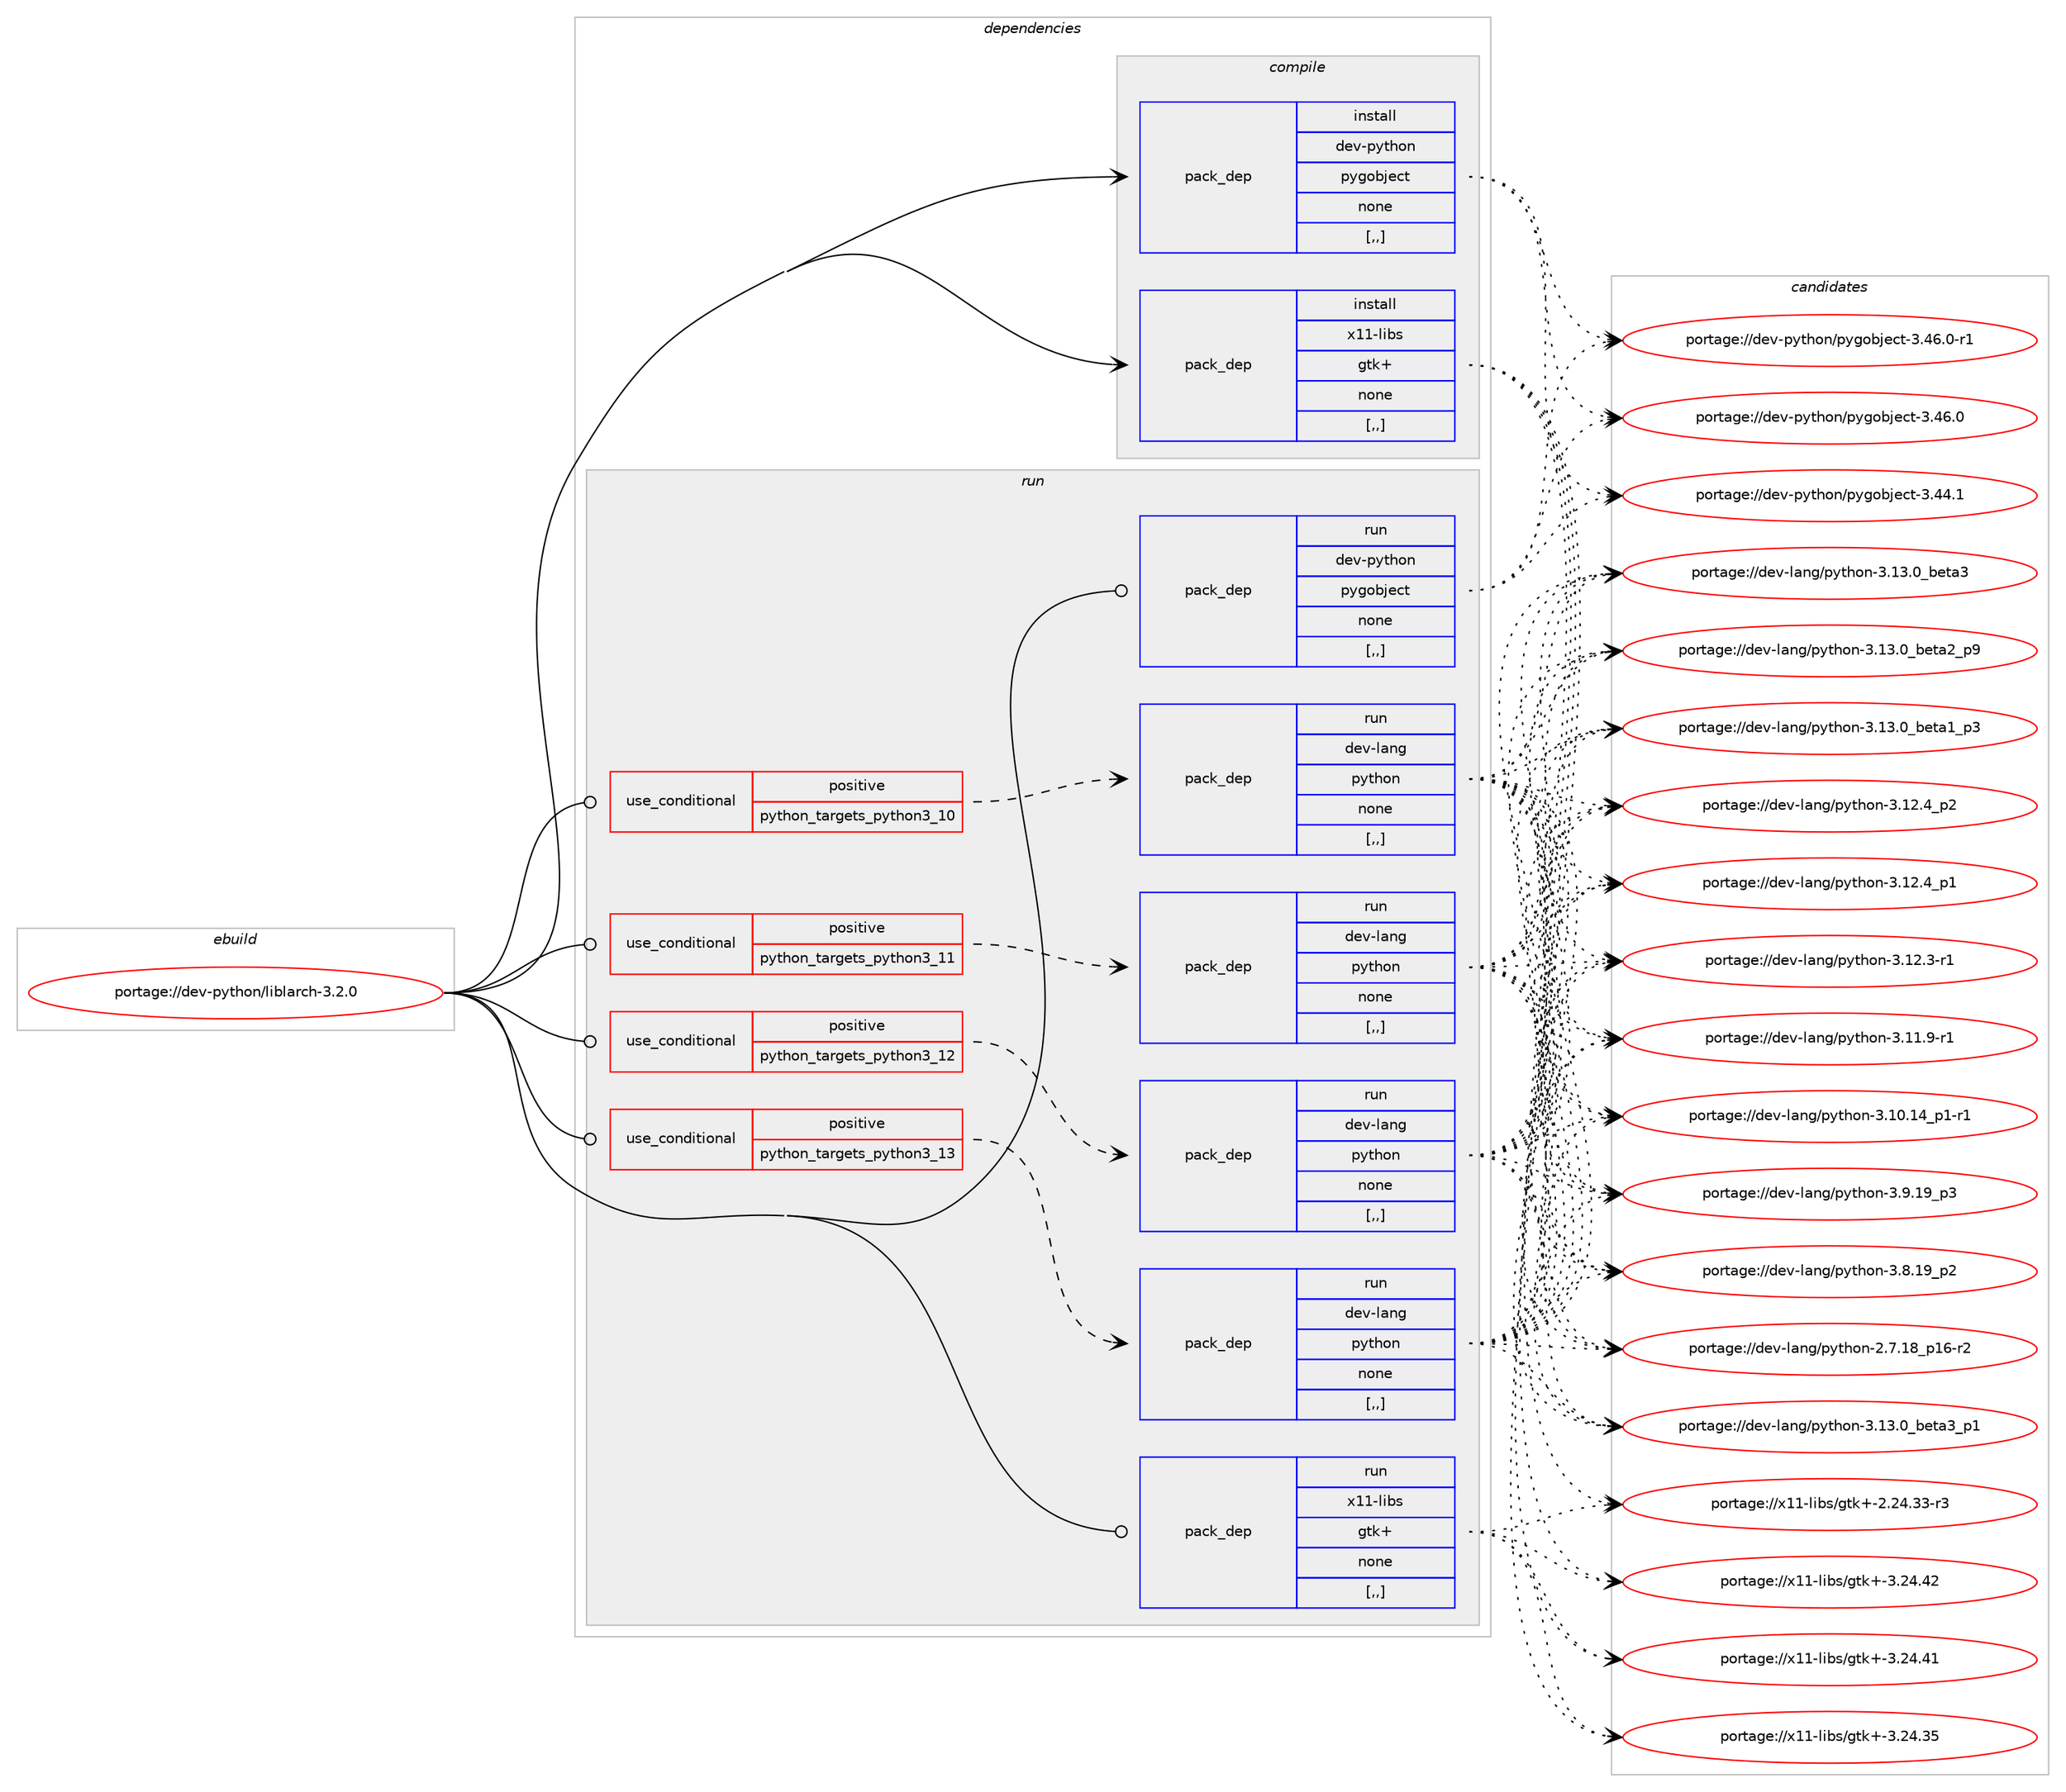 digraph prolog {

# *************
# Graph options
# *************

newrank=true;
concentrate=true;
compound=true;
graph [rankdir=LR,fontname=Helvetica,fontsize=10,ranksep=1.5];#, ranksep=2.5, nodesep=0.2];
edge  [arrowhead=vee];
node  [fontname=Helvetica,fontsize=10];

# **********
# The ebuild
# **********

subgraph cluster_leftcol {
color=gray;
label=<<i>ebuild</i>>;
id [label="portage://dev-python/liblarch-3.2.0", color=red, width=4, href="../dev-python/liblarch-3.2.0.svg"];
}

# ****************
# The dependencies
# ****************

subgraph cluster_midcol {
color=gray;
label=<<i>dependencies</i>>;
subgraph cluster_compile {
fillcolor="#eeeeee";
style=filled;
label=<<i>compile</i>>;
subgraph pack114173 {
dependency149586 [label=<<TABLE BORDER="0" CELLBORDER="1" CELLSPACING="0" CELLPADDING="4" WIDTH="220"><TR><TD ROWSPAN="6" CELLPADDING="30">pack_dep</TD></TR><TR><TD WIDTH="110">install</TD></TR><TR><TD>dev-python</TD></TR><TR><TD>pygobject</TD></TR><TR><TD>none</TD></TR><TR><TD>[,,]</TD></TR></TABLE>>, shape=none, color=blue];
}
id:e -> dependency149586:w [weight=20,style="solid",arrowhead="vee"];
subgraph pack114174 {
dependency149587 [label=<<TABLE BORDER="0" CELLBORDER="1" CELLSPACING="0" CELLPADDING="4" WIDTH="220"><TR><TD ROWSPAN="6" CELLPADDING="30">pack_dep</TD></TR><TR><TD WIDTH="110">install</TD></TR><TR><TD>x11-libs</TD></TR><TR><TD>gtk+</TD></TR><TR><TD>none</TD></TR><TR><TD>[,,]</TD></TR></TABLE>>, shape=none, color=blue];
}
id:e -> dependency149587:w [weight=20,style="solid",arrowhead="vee"];
}
subgraph cluster_compileandrun {
fillcolor="#eeeeee";
style=filled;
label=<<i>compile and run</i>>;
}
subgraph cluster_run {
fillcolor="#eeeeee";
style=filled;
label=<<i>run</i>>;
subgraph cond34164 {
dependency149588 [label=<<TABLE BORDER="0" CELLBORDER="1" CELLSPACING="0" CELLPADDING="4"><TR><TD ROWSPAN="3" CELLPADDING="10">use_conditional</TD></TR><TR><TD>positive</TD></TR><TR><TD>python_targets_python3_10</TD></TR></TABLE>>, shape=none, color=red];
subgraph pack114175 {
dependency149589 [label=<<TABLE BORDER="0" CELLBORDER="1" CELLSPACING="0" CELLPADDING="4" WIDTH="220"><TR><TD ROWSPAN="6" CELLPADDING="30">pack_dep</TD></TR><TR><TD WIDTH="110">run</TD></TR><TR><TD>dev-lang</TD></TR><TR><TD>python</TD></TR><TR><TD>none</TD></TR><TR><TD>[,,]</TD></TR></TABLE>>, shape=none, color=blue];
}
dependency149588:e -> dependency149589:w [weight=20,style="dashed",arrowhead="vee"];
}
id:e -> dependency149588:w [weight=20,style="solid",arrowhead="odot"];
subgraph cond34165 {
dependency149590 [label=<<TABLE BORDER="0" CELLBORDER="1" CELLSPACING="0" CELLPADDING="4"><TR><TD ROWSPAN="3" CELLPADDING="10">use_conditional</TD></TR><TR><TD>positive</TD></TR><TR><TD>python_targets_python3_11</TD></TR></TABLE>>, shape=none, color=red];
subgraph pack114176 {
dependency149591 [label=<<TABLE BORDER="0" CELLBORDER="1" CELLSPACING="0" CELLPADDING="4" WIDTH="220"><TR><TD ROWSPAN="6" CELLPADDING="30">pack_dep</TD></TR><TR><TD WIDTH="110">run</TD></TR><TR><TD>dev-lang</TD></TR><TR><TD>python</TD></TR><TR><TD>none</TD></TR><TR><TD>[,,]</TD></TR></TABLE>>, shape=none, color=blue];
}
dependency149590:e -> dependency149591:w [weight=20,style="dashed",arrowhead="vee"];
}
id:e -> dependency149590:w [weight=20,style="solid",arrowhead="odot"];
subgraph cond34166 {
dependency149592 [label=<<TABLE BORDER="0" CELLBORDER="1" CELLSPACING="0" CELLPADDING="4"><TR><TD ROWSPAN="3" CELLPADDING="10">use_conditional</TD></TR><TR><TD>positive</TD></TR><TR><TD>python_targets_python3_12</TD></TR></TABLE>>, shape=none, color=red];
subgraph pack114177 {
dependency149593 [label=<<TABLE BORDER="0" CELLBORDER="1" CELLSPACING="0" CELLPADDING="4" WIDTH="220"><TR><TD ROWSPAN="6" CELLPADDING="30">pack_dep</TD></TR><TR><TD WIDTH="110">run</TD></TR><TR><TD>dev-lang</TD></TR><TR><TD>python</TD></TR><TR><TD>none</TD></TR><TR><TD>[,,]</TD></TR></TABLE>>, shape=none, color=blue];
}
dependency149592:e -> dependency149593:w [weight=20,style="dashed",arrowhead="vee"];
}
id:e -> dependency149592:w [weight=20,style="solid",arrowhead="odot"];
subgraph cond34167 {
dependency149594 [label=<<TABLE BORDER="0" CELLBORDER="1" CELLSPACING="0" CELLPADDING="4"><TR><TD ROWSPAN="3" CELLPADDING="10">use_conditional</TD></TR><TR><TD>positive</TD></TR><TR><TD>python_targets_python3_13</TD></TR></TABLE>>, shape=none, color=red];
subgraph pack114178 {
dependency149595 [label=<<TABLE BORDER="0" CELLBORDER="1" CELLSPACING="0" CELLPADDING="4" WIDTH="220"><TR><TD ROWSPAN="6" CELLPADDING="30">pack_dep</TD></TR><TR><TD WIDTH="110">run</TD></TR><TR><TD>dev-lang</TD></TR><TR><TD>python</TD></TR><TR><TD>none</TD></TR><TR><TD>[,,]</TD></TR></TABLE>>, shape=none, color=blue];
}
dependency149594:e -> dependency149595:w [weight=20,style="dashed",arrowhead="vee"];
}
id:e -> dependency149594:w [weight=20,style="solid",arrowhead="odot"];
subgraph pack114179 {
dependency149596 [label=<<TABLE BORDER="0" CELLBORDER="1" CELLSPACING="0" CELLPADDING="4" WIDTH="220"><TR><TD ROWSPAN="6" CELLPADDING="30">pack_dep</TD></TR><TR><TD WIDTH="110">run</TD></TR><TR><TD>dev-python</TD></TR><TR><TD>pygobject</TD></TR><TR><TD>none</TD></TR><TR><TD>[,,]</TD></TR></TABLE>>, shape=none, color=blue];
}
id:e -> dependency149596:w [weight=20,style="solid",arrowhead="odot"];
subgraph pack114180 {
dependency149597 [label=<<TABLE BORDER="0" CELLBORDER="1" CELLSPACING="0" CELLPADDING="4" WIDTH="220"><TR><TD ROWSPAN="6" CELLPADDING="30">pack_dep</TD></TR><TR><TD WIDTH="110">run</TD></TR><TR><TD>x11-libs</TD></TR><TR><TD>gtk+</TD></TR><TR><TD>none</TD></TR><TR><TD>[,,]</TD></TR></TABLE>>, shape=none, color=blue];
}
id:e -> dependency149597:w [weight=20,style="solid",arrowhead="odot"];
}
}

# **************
# The candidates
# **************

subgraph cluster_choices {
rank=same;
color=gray;
label=<<i>candidates</i>>;

subgraph choice114173 {
color=black;
nodesep=1;
choice10010111845112121116104111110471121211031119810610199116455146525446484511449 [label="portage://dev-python/pygobject-3.46.0-r1", color=red, width=4,href="../dev-python/pygobject-3.46.0-r1.svg"];
choice1001011184511212111610411111047112121103111981061019911645514652544648 [label="portage://dev-python/pygobject-3.46.0", color=red, width=4,href="../dev-python/pygobject-3.46.0.svg"];
choice1001011184511212111610411111047112121103111981061019911645514652524649 [label="portage://dev-python/pygobject-3.44.1", color=red, width=4,href="../dev-python/pygobject-3.44.1.svg"];
dependency149586:e -> choice10010111845112121116104111110471121211031119810610199116455146525446484511449:w [style=dotted,weight="100"];
dependency149586:e -> choice1001011184511212111610411111047112121103111981061019911645514652544648:w [style=dotted,weight="100"];
dependency149586:e -> choice1001011184511212111610411111047112121103111981061019911645514652524649:w [style=dotted,weight="100"];
}
subgraph choice114174 {
color=black;
nodesep=1;
choice1204949451081059811547103116107434551465052465250 [label="portage://x11-libs/gtk+-3.24.42", color=red, width=4,href="../x11-libs/gtk+-3.24.42.svg"];
choice1204949451081059811547103116107434551465052465249 [label="portage://x11-libs/gtk+-3.24.41", color=red, width=4,href="../x11-libs/gtk+-3.24.41.svg"];
choice1204949451081059811547103116107434551465052465153 [label="portage://x11-libs/gtk+-3.24.35", color=red, width=4,href="../x11-libs/gtk+-3.24.35.svg"];
choice12049494510810598115471031161074345504650524651514511451 [label="portage://x11-libs/gtk+-2.24.33-r3", color=red, width=4,href="../x11-libs/gtk+-2.24.33-r3.svg"];
dependency149587:e -> choice1204949451081059811547103116107434551465052465250:w [style=dotted,weight="100"];
dependency149587:e -> choice1204949451081059811547103116107434551465052465249:w [style=dotted,weight="100"];
dependency149587:e -> choice1204949451081059811547103116107434551465052465153:w [style=dotted,weight="100"];
dependency149587:e -> choice12049494510810598115471031161074345504650524651514511451:w [style=dotted,weight="100"];
}
subgraph choice114175 {
color=black;
nodesep=1;
choice10010111845108971101034711212111610411111045514649514648959810111697519511249 [label="portage://dev-lang/python-3.13.0_beta3_p1", color=red, width=4,href="../dev-lang/python-3.13.0_beta3_p1.svg"];
choice1001011184510897110103471121211161041111104551464951464895981011169751 [label="portage://dev-lang/python-3.13.0_beta3", color=red, width=4,href="../dev-lang/python-3.13.0_beta3.svg"];
choice10010111845108971101034711212111610411111045514649514648959810111697509511257 [label="portage://dev-lang/python-3.13.0_beta2_p9", color=red, width=4,href="../dev-lang/python-3.13.0_beta2_p9.svg"];
choice10010111845108971101034711212111610411111045514649514648959810111697499511251 [label="portage://dev-lang/python-3.13.0_beta1_p3", color=red, width=4,href="../dev-lang/python-3.13.0_beta1_p3.svg"];
choice100101118451089711010347112121116104111110455146495046529511250 [label="portage://dev-lang/python-3.12.4_p2", color=red, width=4,href="../dev-lang/python-3.12.4_p2.svg"];
choice100101118451089711010347112121116104111110455146495046529511249 [label="portage://dev-lang/python-3.12.4_p1", color=red, width=4,href="../dev-lang/python-3.12.4_p1.svg"];
choice100101118451089711010347112121116104111110455146495046514511449 [label="portage://dev-lang/python-3.12.3-r1", color=red, width=4,href="../dev-lang/python-3.12.3-r1.svg"];
choice100101118451089711010347112121116104111110455146494946574511449 [label="portage://dev-lang/python-3.11.9-r1", color=red, width=4,href="../dev-lang/python-3.11.9-r1.svg"];
choice100101118451089711010347112121116104111110455146494846495295112494511449 [label="portage://dev-lang/python-3.10.14_p1-r1", color=red, width=4,href="../dev-lang/python-3.10.14_p1-r1.svg"];
choice100101118451089711010347112121116104111110455146574649579511251 [label="portage://dev-lang/python-3.9.19_p3", color=red, width=4,href="../dev-lang/python-3.9.19_p3.svg"];
choice100101118451089711010347112121116104111110455146564649579511250 [label="portage://dev-lang/python-3.8.19_p2", color=red, width=4,href="../dev-lang/python-3.8.19_p2.svg"];
choice100101118451089711010347112121116104111110455046554649569511249544511450 [label="portage://dev-lang/python-2.7.18_p16-r2", color=red, width=4,href="../dev-lang/python-2.7.18_p16-r2.svg"];
dependency149589:e -> choice10010111845108971101034711212111610411111045514649514648959810111697519511249:w [style=dotted,weight="100"];
dependency149589:e -> choice1001011184510897110103471121211161041111104551464951464895981011169751:w [style=dotted,weight="100"];
dependency149589:e -> choice10010111845108971101034711212111610411111045514649514648959810111697509511257:w [style=dotted,weight="100"];
dependency149589:e -> choice10010111845108971101034711212111610411111045514649514648959810111697499511251:w [style=dotted,weight="100"];
dependency149589:e -> choice100101118451089711010347112121116104111110455146495046529511250:w [style=dotted,weight="100"];
dependency149589:e -> choice100101118451089711010347112121116104111110455146495046529511249:w [style=dotted,weight="100"];
dependency149589:e -> choice100101118451089711010347112121116104111110455146495046514511449:w [style=dotted,weight="100"];
dependency149589:e -> choice100101118451089711010347112121116104111110455146494946574511449:w [style=dotted,weight="100"];
dependency149589:e -> choice100101118451089711010347112121116104111110455146494846495295112494511449:w [style=dotted,weight="100"];
dependency149589:e -> choice100101118451089711010347112121116104111110455146574649579511251:w [style=dotted,weight="100"];
dependency149589:e -> choice100101118451089711010347112121116104111110455146564649579511250:w [style=dotted,weight="100"];
dependency149589:e -> choice100101118451089711010347112121116104111110455046554649569511249544511450:w [style=dotted,weight="100"];
}
subgraph choice114176 {
color=black;
nodesep=1;
choice10010111845108971101034711212111610411111045514649514648959810111697519511249 [label="portage://dev-lang/python-3.13.0_beta3_p1", color=red, width=4,href="../dev-lang/python-3.13.0_beta3_p1.svg"];
choice1001011184510897110103471121211161041111104551464951464895981011169751 [label="portage://dev-lang/python-3.13.0_beta3", color=red, width=4,href="../dev-lang/python-3.13.0_beta3.svg"];
choice10010111845108971101034711212111610411111045514649514648959810111697509511257 [label="portage://dev-lang/python-3.13.0_beta2_p9", color=red, width=4,href="../dev-lang/python-3.13.0_beta2_p9.svg"];
choice10010111845108971101034711212111610411111045514649514648959810111697499511251 [label="portage://dev-lang/python-3.13.0_beta1_p3", color=red, width=4,href="../dev-lang/python-3.13.0_beta1_p3.svg"];
choice100101118451089711010347112121116104111110455146495046529511250 [label="portage://dev-lang/python-3.12.4_p2", color=red, width=4,href="../dev-lang/python-3.12.4_p2.svg"];
choice100101118451089711010347112121116104111110455146495046529511249 [label="portage://dev-lang/python-3.12.4_p1", color=red, width=4,href="../dev-lang/python-3.12.4_p1.svg"];
choice100101118451089711010347112121116104111110455146495046514511449 [label="portage://dev-lang/python-3.12.3-r1", color=red, width=4,href="../dev-lang/python-3.12.3-r1.svg"];
choice100101118451089711010347112121116104111110455146494946574511449 [label="portage://dev-lang/python-3.11.9-r1", color=red, width=4,href="../dev-lang/python-3.11.9-r1.svg"];
choice100101118451089711010347112121116104111110455146494846495295112494511449 [label="portage://dev-lang/python-3.10.14_p1-r1", color=red, width=4,href="../dev-lang/python-3.10.14_p1-r1.svg"];
choice100101118451089711010347112121116104111110455146574649579511251 [label="portage://dev-lang/python-3.9.19_p3", color=red, width=4,href="../dev-lang/python-3.9.19_p3.svg"];
choice100101118451089711010347112121116104111110455146564649579511250 [label="portage://dev-lang/python-3.8.19_p2", color=red, width=4,href="../dev-lang/python-3.8.19_p2.svg"];
choice100101118451089711010347112121116104111110455046554649569511249544511450 [label="portage://dev-lang/python-2.7.18_p16-r2", color=red, width=4,href="../dev-lang/python-2.7.18_p16-r2.svg"];
dependency149591:e -> choice10010111845108971101034711212111610411111045514649514648959810111697519511249:w [style=dotted,weight="100"];
dependency149591:e -> choice1001011184510897110103471121211161041111104551464951464895981011169751:w [style=dotted,weight="100"];
dependency149591:e -> choice10010111845108971101034711212111610411111045514649514648959810111697509511257:w [style=dotted,weight="100"];
dependency149591:e -> choice10010111845108971101034711212111610411111045514649514648959810111697499511251:w [style=dotted,weight="100"];
dependency149591:e -> choice100101118451089711010347112121116104111110455146495046529511250:w [style=dotted,weight="100"];
dependency149591:e -> choice100101118451089711010347112121116104111110455146495046529511249:w [style=dotted,weight="100"];
dependency149591:e -> choice100101118451089711010347112121116104111110455146495046514511449:w [style=dotted,weight="100"];
dependency149591:e -> choice100101118451089711010347112121116104111110455146494946574511449:w [style=dotted,weight="100"];
dependency149591:e -> choice100101118451089711010347112121116104111110455146494846495295112494511449:w [style=dotted,weight="100"];
dependency149591:e -> choice100101118451089711010347112121116104111110455146574649579511251:w [style=dotted,weight="100"];
dependency149591:e -> choice100101118451089711010347112121116104111110455146564649579511250:w [style=dotted,weight="100"];
dependency149591:e -> choice100101118451089711010347112121116104111110455046554649569511249544511450:w [style=dotted,weight="100"];
}
subgraph choice114177 {
color=black;
nodesep=1;
choice10010111845108971101034711212111610411111045514649514648959810111697519511249 [label="portage://dev-lang/python-3.13.0_beta3_p1", color=red, width=4,href="../dev-lang/python-3.13.0_beta3_p1.svg"];
choice1001011184510897110103471121211161041111104551464951464895981011169751 [label="portage://dev-lang/python-3.13.0_beta3", color=red, width=4,href="../dev-lang/python-3.13.0_beta3.svg"];
choice10010111845108971101034711212111610411111045514649514648959810111697509511257 [label="portage://dev-lang/python-3.13.0_beta2_p9", color=red, width=4,href="../dev-lang/python-3.13.0_beta2_p9.svg"];
choice10010111845108971101034711212111610411111045514649514648959810111697499511251 [label="portage://dev-lang/python-3.13.0_beta1_p3", color=red, width=4,href="../dev-lang/python-3.13.0_beta1_p3.svg"];
choice100101118451089711010347112121116104111110455146495046529511250 [label="portage://dev-lang/python-3.12.4_p2", color=red, width=4,href="../dev-lang/python-3.12.4_p2.svg"];
choice100101118451089711010347112121116104111110455146495046529511249 [label="portage://dev-lang/python-3.12.4_p1", color=red, width=4,href="../dev-lang/python-3.12.4_p1.svg"];
choice100101118451089711010347112121116104111110455146495046514511449 [label="portage://dev-lang/python-3.12.3-r1", color=red, width=4,href="../dev-lang/python-3.12.3-r1.svg"];
choice100101118451089711010347112121116104111110455146494946574511449 [label="portage://dev-lang/python-3.11.9-r1", color=red, width=4,href="../dev-lang/python-3.11.9-r1.svg"];
choice100101118451089711010347112121116104111110455146494846495295112494511449 [label="portage://dev-lang/python-3.10.14_p1-r1", color=red, width=4,href="../dev-lang/python-3.10.14_p1-r1.svg"];
choice100101118451089711010347112121116104111110455146574649579511251 [label="portage://dev-lang/python-3.9.19_p3", color=red, width=4,href="../dev-lang/python-3.9.19_p3.svg"];
choice100101118451089711010347112121116104111110455146564649579511250 [label="portage://dev-lang/python-3.8.19_p2", color=red, width=4,href="../dev-lang/python-3.8.19_p2.svg"];
choice100101118451089711010347112121116104111110455046554649569511249544511450 [label="portage://dev-lang/python-2.7.18_p16-r2", color=red, width=4,href="../dev-lang/python-2.7.18_p16-r2.svg"];
dependency149593:e -> choice10010111845108971101034711212111610411111045514649514648959810111697519511249:w [style=dotted,weight="100"];
dependency149593:e -> choice1001011184510897110103471121211161041111104551464951464895981011169751:w [style=dotted,weight="100"];
dependency149593:e -> choice10010111845108971101034711212111610411111045514649514648959810111697509511257:w [style=dotted,weight="100"];
dependency149593:e -> choice10010111845108971101034711212111610411111045514649514648959810111697499511251:w [style=dotted,weight="100"];
dependency149593:e -> choice100101118451089711010347112121116104111110455146495046529511250:w [style=dotted,weight="100"];
dependency149593:e -> choice100101118451089711010347112121116104111110455146495046529511249:w [style=dotted,weight="100"];
dependency149593:e -> choice100101118451089711010347112121116104111110455146495046514511449:w [style=dotted,weight="100"];
dependency149593:e -> choice100101118451089711010347112121116104111110455146494946574511449:w [style=dotted,weight="100"];
dependency149593:e -> choice100101118451089711010347112121116104111110455146494846495295112494511449:w [style=dotted,weight="100"];
dependency149593:e -> choice100101118451089711010347112121116104111110455146574649579511251:w [style=dotted,weight="100"];
dependency149593:e -> choice100101118451089711010347112121116104111110455146564649579511250:w [style=dotted,weight="100"];
dependency149593:e -> choice100101118451089711010347112121116104111110455046554649569511249544511450:w [style=dotted,weight="100"];
}
subgraph choice114178 {
color=black;
nodesep=1;
choice10010111845108971101034711212111610411111045514649514648959810111697519511249 [label="portage://dev-lang/python-3.13.0_beta3_p1", color=red, width=4,href="../dev-lang/python-3.13.0_beta3_p1.svg"];
choice1001011184510897110103471121211161041111104551464951464895981011169751 [label="portage://dev-lang/python-3.13.0_beta3", color=red, width=4,href="../dev-lang/python-3.13.0_beta3.svg"];
choice10010111845108971101034711212111610411111045514649514648959810111697509511257 [label="portage://dev-lang/python-3.13.0_beta2_p9", color=red, width=4,href="../dev-lang/python-3.13.0_beta2_p9.svg"];
choice10010111845108971101034711212111610411111045514649514648959810111697499511251 [label="portage://dev-lang/python-3.13.0_beta1_p3", color=red, width=4,href="../dev-lang/python-3.13.0_beta1_p3.svg"];
choice100101118451089711010347112121116104111110455146495046529511250 [label="portage://dev-lang/python-3.12.4_p2", color=red, width=4,href="../dev-lang/python-3.12.4_p2.svg"];
choice100101118451089711010347112121116104111110455146495046529511249 [label="portage://dev-lang/python-3.12.4_p1", color=red, width=4,href="../dev-lang/python-3.12.4_p1.svg"];
choice100101118451089711010347112121116104111110455146495046514511449 [label="portage://dev-lang/python-3.12.3-r1", color=red, width=4,href="../dev-lang/python-3.12.3-r1.svg"];
choice100101118451089711010347112121116104111110455146494946574511449 [label="portage://dev-lang/python-3.11.9-r1", color=red, width=4,href="../dev-lang/python-3.11.9-r1.svg"];
choice100101118451089711010347112121116104111110455146494846495295112494511449 [label="portage://dev-lang/python-3.10.14_p1-r1", color=red, width=4,href="../dev-lang/python-3.10.14_p1-r1.svg"];
choice100101118451089711010347112121116104111110455146574649579511251 [label="portage://dev-lang/python-3.9.19_p3", color=red, width=4,href="../dev-lang/python-3.9.19_p3.svg"];
choice100101118451089711010347112121116104111110455146564649579511250 [label="portage://dev-lang/python-3.8.19_p2", color=red, width=4,href="../dev-lang/python-3.8.19_p2.svg"];
choice100101118451089711010347112121116104111110455046554649569511249544511450 [label="portage://dev-lang/python-2.7.18_p16-r2", color=red, width=4,href="../dev-lang/python-2.7.18_p16-r2.svg"];
dependency149595:e -> choice10010111845108971101034711212111610411111045514649514648959810111697519511249:w [style=dotted,weight="100"];
dependency149595:e -> choice1001011184510897110103471121211161041111104551464951464895981011169751:w [style=dotted,weight="100"];
dependency149595:e -> choice10010111845108971101034711212111610411111045514649514648959810111697509511257:w [style=dotted,weight="100"];
dependency149595:e -> choice10010111845108971101034711212111610411111045514649514648959810111697499511251:w [style=dotted,weight="100"];
dependency149595:e -> choice100101118451089711010347112121116104111110455146495046529511250:w [style=dotted,weight="100"];
dependency149595:e -> choice100101118451089711010347112121116104111110455146495046529511249:w [style=dotted,weight="100"];
dependency149595:e -> choice100101118451089711010347112121116104111110455146495046514511449:w [style=dotted,weight="100"];
dependency149595:e -> choice100101118451089711010347112121116104111110455146494946574511449:w [style=dotted,weight="100"];
dependency149595:e -> choice100101118451089711010347112121116104111110455146494846495295112494511449:w [style=dotted,weight="100"];
dependency149595:e -> choice100101118451089711010347112121116104111110455146574649579511251:w [style=dotted,weight="100"];
dependency149595:e -> choice100101118451089711010347112121116104111110455146564649579511250:w [style=dotted,weight="100"];
dependency149595:e -> choice100101118451089711010347112121116104111110455046554649569511249544511450:w [style=dotted,weight="100"];
}
subgraph choice114179 {
color=black;
nodesep=1;
choice10010111845112121116104111110471121211031119810610199116455146525446484511449 [label="portage://dev-python/pygobject-3.46.0-r1", color=red, width=4,href="../dev-python/pygobject-3.46.0-r1.svg"];
choice1001011184511212111610411111047112121103111981061019911645514652544648 [label="portage://dev-python/pygobject-3.46.0", color=red, width=4,href="../dev-python/pygobject-3.46.0.svg"];
choice1001011184511212111610411111047112121103111981061019911645514652524649 [label="portage://dev-python/pygobject-3.44.1", color=red, width=4,href="../dev-python/pygobject-3.44.1.svg"];
dependency149596:e -> choice10010111845112121116104111110471121211031119810610199116455146525446484511449:w [style=dotted,weight="100"];
dependency149596:e -> choice1001011184511212111610411111047112121103111981061019911645514652544648:w [style=dotted,weight="100"];
dependency149596:e -> choice1001011184511212111610411111047112121103111981061019911645514652524649:w [style=dotted,weight="100"];
}
subgraph choice114180 {
color=black;
nodesep=1;
choice1204949451081059811547103116107434551465052465250 [label="portage://x11-libs/gtk+-3.24.42", color=red, width=4,href="../x11-libs/gtk+-3.24.42.svg"];
choice1204949451081059811547103116107434551465052465249 [label="portage://x11-libs/gtk+-3.24.41", color=red, width=4,href="../x11-libs/gtk+-3.24.41.svg"];
choice1204949451081059811547103116107434551465052465153 [label="portage://x11-libs/gtk+-3.24.35", color=red, width=4,href="../x11-libs/gtk+-3.24.35.svg"];
choice12049494510810598115471031161074345504650524651514511451 [label="portage://x11-libs/gtk+-2.24.33-r3", color=red, width=4,href="../x11-libs/gtk+-2.24.33-r3.svg"];
dependency149597:e -> choice1204949451081059811547103116107434551465052465250:w [style=dotted,weight="100"];
dependency149597:e -> choice1204949451081059811547103116107434551465052465249:w [style=dotted,weight="100"];
dependency149597:e -> choice1204949451081059811547103116107434551465052465153:w [style=dotted,weight="100"];
dependency149597:e -> choice12049494510810598115471031161074345504650524651514511451:w [style=dotted,weight="100"];
}
}

}
